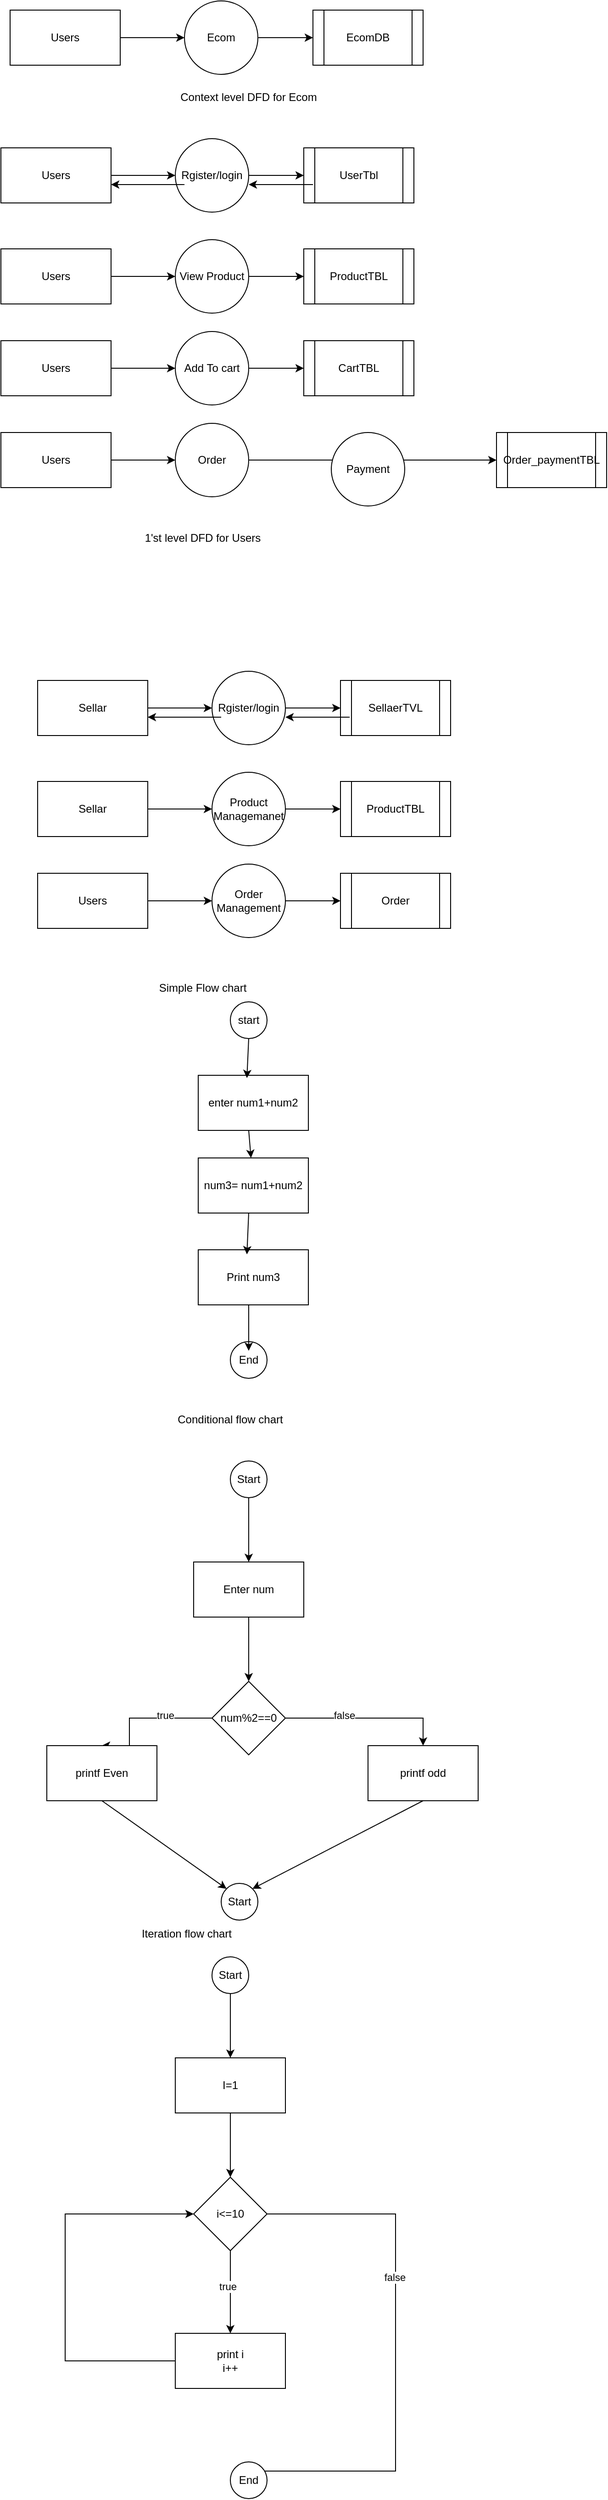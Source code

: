 <mxfile version="26.2.9">
  <diagram name="Page-1" id="RqYlMbVnJzcjmDwBGDS3">
    <mxGraphModel dx="874" dy="473" grid="1" gridSize="10" guides="1" tooltips="1" connect="1" arrows="1" fold="1" page="1" pageScale="1" pageWidth="850" pageHeight="1100" math="0" shadow="0">
      <root>
        <mxCell id="0" />
        <mxCell id="1" parent="0" />
        <mxCell id="WQ6BeDETgpPeZFBW_CiG-1" value="Users" style="rounded=0;whiteSpace=wrap;html=1;" vertex="1" parent="1">
          <mxGeometry x="100" y="40" width="120" height="60" as="geometry" />
        </mxCell>
        <mxCell id="WQ6BeDETgpPeZFBW_CiG-2" value="Ecom" style="ellipse;whiteSpace=wrap;html=1;aspect=fixed;" vertex="1" parent="1">
          <mxGeometry x="290" y="30" width="80" height="80" as="geometry" />
        </mxCell>
        <mxCell id="WQ6BeDETgpPeZFBW_CiG-3" value="EcomDB" style="shape=process;whiteSpace=wrap;html=1;backgroundOutline=1;" vertex="1" parent="1">
          <mxGeometry x="430" y="40" width="120" height="60" as="geometry" />
        </mxCell>
        <mxCell id="WQ6BeDETgpPeZFBW_CiG-4" value="" style="endArrow=classic;html=1;rounded=0;entryX=0;entryY=0.5;entryDx=0;entryDy=0;" edge="1" parent="1" target="WQ6BeDETgpPeZFBW_CiG-2">
          <mxGeometry width="50" height="50" relative="1" as="geometry">
            <mxPoint x="220" y="70" as="sourcePoint" />
            <mxPoint x="270" y="20" as="targetPoint" />
          </mxGeometry>
        </mxCell>
        <mxCell id="WQ6BeDETgpPeZFBW_CiG-5" value="" style="endArrow=classic;html=1;rounded=0;entryX=0;entryY=0.5;entryDx=0;entryDy=0;" edge="1" parent="1" target="WQ6BeDETgpPeZFBW_CiG-3">
          <mxGeometry width="50" height="50" relative="1" as="geometry">
            <mxPoint x="370" y="70" as="sourcePoint" />
            <mxPoint x="420" y="20" as="targetPoint" />
          </mxGeometry>
        </mxCell>
        <mxCell id="WQ6BeDETgpPeZFBW_CiG-6" value="Context level DFD for Ecom" style="text;html=1;align=center;verticalAlign=middle;whiteSpace=wrap;rounded=0;" vertex="1" parent="1">
          <mxGeometry x="210" y="120" width="300" height="30" as="geometry" />
        </mxCell>
        <mxCell id="WQ6BeDETgpPeZFBW_CiG-8" value="Users" style="rounded=0;whiteSpace=wrap;html=1;" vertex="1" parent="1">
          <mxGeometry x="90" y="190" width="120" height="60" as="geometry" />
        </mxCell>
        <mxCell id="WQ6BeDETgpPeZFBW_CiG-9" value="Rgister/login" style="ellipse;whiteSpace=wrap;html=1;aspect=fixed;" vertex="1" parent="1">
          <mxGeometry x="280" y="180" width="80" height="80" as="geometry" />
        </mxCell>
        <mxCell id="WQ6BeDETgpPeZFBW_CiG-10" value="UserTbl" style="shape=process;whiteSpace=wrap;html=1;backgroundOutline=1;" vertex="1" parent="1">
          <mxGeometry x="420" y="190" width="120" height="60" as="geometry" />
        </mxCell>
        <mxCell id="WQ6BeDETgpPeZFBW_CiG-11" value="" style="endArrow=classic;html=1;rounded=0;entryX=0;entryY=0.5;entryDx=0;entryDy=0;" edge="1" parent="1" target="WQ6BeDETgpPeZFBW_CiG-9">
          <mxGeometry width="50" height="50" relative="1" as="geometry">
            <mxPoint x="210" y="220" as="sourcePoint" />
            <mxPoint x="260" y="170" as="targetPoint" />
          </mxGeometry>
        </mxCell>
        <mxCell id="WQ6BeDETgpPeZFBW_CiG-12" value="" style="endArrow=classic;html=1;rounded=0;entryX=0;entryY=0.5;entryDx=0;entryDy=0;" edge="1" parent="1" target="WQ6BeDETgpPeZFBW_CiG-10">
          <mxGeometry width="50" height="50" relative="1" as="geometry">
            <mxPoint x="360" y="220" as="sourcePoint" />
            <mxPoint x="410" y="170" as="targetPoint" />
          </mxGeometry>
        </mxCell>
        <mxCell id="WQ6BeDETgpPeZFBW_CiG-13" value="Users" style="rounded=0;whiteSpace=wrap;html=1;" vertex="1" parent="1">
          <mxGeometry x="90" y="300" width="120" height="60" as="geometry" />
        </mxCell>
        <mxCell id="WQ6BeDETgpPeZFBW_CiG-14" value="View Product" style="ellipse;whiteSpace=wrap;html=1;aspect=fixed;" vertex="1" parent="1">
          <mxGeometry x="280" y="290" width="80" height="80" as="geometry" />
        </mxCell>
        <mxCell id="WQ6BeDETgpPeZFBW_CiG-15" value="ProductTBL" style="shape=process;whiteSpace=wrap;html=1;backgroundOutline=1;" vertex="1" parent="1">
          <mxGeometry x="420" y="300" width="120" height="60" as="geometry" />
        </mxCell>
        <mxCell id="WQ6BeDETgpPeZFBW_CiG-16" value="" style="endArrow=classic;html=1;rounded=0;entryX=0;entryY=0.5;entryDx=0;entryDy=0;" edge="1" parent="1" target="WQ6BeDETgpPeZFBW_CiG-14">
          <mxGeometry width="50" height="50" relative="1" as="geometry">
            <mxPoint x="210" y="330" as="sourcePoint" />
            <mxPoint x="260" y="280" as="targetPoint" />
          </mxGeometry>
        </mxCell>
        <mxCell id="WQ6BeDETgpPeZFBW_CiG-17" value="" style="endArrow=classic;html=1;rounded=0;entryX=0;entryY=0.5;entryDx=0;entryDy=0;" edge="1" parent="1" target="WQ6BeDETgpPeZFBW_CiG-15">
          <mxGeometry width="50" height="50" relative="1" as="geometry">
            <mxPoint x="360" y="330" as="sourcePoint" />
            <mxPoint x="410" y="280" as="targetPoint" />
          </mxGeometry>
        </mxCell>
        <mxCell id="WQ6BeDETgpPeZFBW_CiG-18" value="Users" style="rounded=0;whiteSpace=wrap;html=1;" vertex="1" parent="1">
          <mxGeometry x="90" y="400" width="120" height="60" as="geometry" />
        </mxCell>
        <mxCell id="WQ6BeDETgpPeZFBW_CiG-19" value="Add To cart" style="ellipse;whiteSpace=wrap;html=1;aspect=fixed;" vertex="1" parent="1">
          <mxGeometry x="280" y="390" width="80" height="80" as="geometry" />
        </mxCell>
        <mxCell id="WQ6BeDETgpPeZFBW_CiG-20" value="CartTBL" style="shape=process;whiteSpace=wrap;html=1;backgroundOutline=1;" vertex="1" parent="1">
          <mxGeometry x="420" y="400" width="120" height="60" as="geometry" />
        </mxCell>
        <mxCell id="WQ6BeDETgpPeZFBW_CiG-21" value="" style="endArrow=classic;html=1;rounded=0;entryX=0;entryY=0.5;entryDx=0;entryDy=0;" edge="1" parent="1" target="WQ6BeDETgpPeZFBW_CiG-19">
          <mxGeometry width="50" height="50" relative="1" as="geometry">
            <mxPoint x="210" y="430" as="sourcePoint" />
            <mxPoint x="260" y="380" as="targetPoint" />
          </mxGeometry>
        </mxCell>
        <mxCell id="WQ6BeDETgpPeZFBW_CiG-22" value="" style="endArrow=classic;html=1;rounded=0;entryX=0;entryY=0.5;entryDx=0;entryDy=0;" edge="1" parent="1" target="WQ6BeDETgpPeZFBW_CiG-20">
          <mxGeometry width="50" height="50" relative="1" as="geometry">
            <mxPoint x="360" y="430" as="sourcePoint" />
            <mxPoint x="410" y="380" as="targetPoint" />
          </mxGeometry>
        </mxCell>
        <mxCell id="WQ6BeDETgpPeZFBW_CiG-28" value="Users" style="rounded=0;whiteSpace=wrap;html=1;" vertex="1" parent="1">
          <mxGeometry x="90" y="500" width="120" height="60" as="geometry" />
        </mxCell>
        <mxCell id="WQ6BeDETgpPeZFBW_CiG-29" value="Order" style="ellipse;whiteSpace=wrap;html=1;aspect=fixed;" vertex="1" parent="1">
          <mxGeometry x="280" y="490" width="80" height="80" as="geometry" />
        </mxCell>
        <mxCell id="WQ6BeDETgpPeZFBW_CiG-30" value="Order_paymentTBL" style="shape=process;whiteSpace=wrap;html=1;backgroundOutline=1;" vertex="1" parent="1">
          <mxGeometry x="630" y="500" width="120" height="60" as="geometry" />
        </mxCell>
        <mxCell id="WQ6BeDETgpPeZFBW_CiG-31" value="" style="endArrow=classic;html=1;rounded=0;entryX=0;entryY=0.5;entryDx=0;entryDy=0;" edge="1" parent="1" target="WQ6BeDETgpPeZFBW_CiG-29">
          <mxGeometry width="50" height="50" relative="1" as="geometry">
            <mxPoint x="210" y="530" as="sourcePoint" />
            <mxPoint x="260" y="480" as="targetPoint" />
          </mxGeometry>
        </mxCell>
        <mxCell id="WQ6BeDETgpPeZFBW_CiG-32" value="" style="endArrow=classic;html=1;rounded=0;entryX=0;entryY=0.5;entryDx=0;entryDy=0;" edge="1" parent="1" target="WQ6BeDETgpPeZFBW_CiG-30">
          <mxGeometry width="50" height="50" relative="1" as="geometry">
            <mxPoint x="360" y="530" as="sourcePoint" />
            <mxPoint x="410" y="480" as="targetPoint" />
          </mxGeometry>
        </mxCell>
        <mxCell id="WQ6BeDETgpPeZFBW_CiG-33" value="" style="endArrow=classic;html=1;rounded=0;" edge="1" parent="1">
          <mxGeometry width="50" height="50" relative="1" as="geometry">
            <mxPoint x="430" y="230" as="sourcePoint" />
            <mxPoint x="360" y="230" as="targetPoint" />
          </mxGeometry>
        </mxCell>
        <mxCell id="WQ6BeDETgpPeZFBW_CiG-34" value="" style="endArrow=classic;html=1;rounded=0;exitX=0.125;exitY=0.625;exitDx=0;exitDy=0;exitPerimeter=0;" edge="1" parent="1" source="WQ6BeDETgpPeZFBW_CiG-9">
          <mxGeometry width="50" height="50" relative="1" as="geometry">
            <mxPoint x="160" y="280" as="sourcePoint" />
            <mxPoint x="210" y="230" as="targetPoint" />
          </mxGeometry>
        </mxCell>
        <mxCell id="WQ6BeDETgpPeZFBW_CiG-35" value="Payment" style="ellipse;whiteSpace=wrap;html=1;aspect=fixed;" vertex="1" parent="1">
          <mxGeometry x="450" y="500" width="80" height="80" as="geometry" />
        </mxCell>
        <mxCell id="WQ6BeDETgpPeZFBW_CiG-37" value="1&#39;st level DFD for Users" style="text;html=1;align=center;verticalAlign=middle;whiteSpace=wrap;rounded=0;" vertex="1" parent="1">
          <mxGeometry x="160" y="600" width="300" height="30" as="geometry" />
        </mxCell>
        <mxCell id="WQ6BeDETgpPeZFBW_CiG-38" value="Sellar" style="rounded=0;whiteSpace=wrap;html=1;" vertex="1" parent="1">
          <mxGeometry x="130" y="770" width="120" height="60" as="geometry" />
        </mxCell>
        <mxCell id="WQ6BeDETgpPeZFBW_CiG-39" value="Rgister/login" style="ellipse;whiteSpace=wrap;html=1;aspect=fixed;" vertex="1" parent="1">
          <mxGeometry x="320" y="760" width="80" height="80" as="geometry" />
        </mxCell>
        <mxCell id="WQ6BeDETgpPeZFBW_CiG-40" value="SellaerTVL" style="shape=process;whiteSpace=wrap;html=1;backgroundOutline=1;" vertex="1" parent="1">
          <mxGeometry x="460" y="770" width="120" height="60" as="geometry" />
        </mxCell>
        <mxCell id="WQ6BeDETgpPeZFBW_CiG-41" value="" style="endArrow=classic;html=1;rounded=0;entryX=0;entryY=0.5;entryDx=0;entryDy=0;" edge="1" parent="1" target="WQ6BeDETgpPeZFBW_CiG-39">
          <mxGeometry width="50" height="50" relative="1" as="geometry">
            <mxPoint x="250" y="800" as="sourcePoint" />
            <mxPoint x="300" y="750" as="targetPoint" />
          </mxGeometry>
        </mxCell>
        <mxCell id="WQ6BeDETgpPeZFBW_CiG-42" value="" style="endArrow=classic;html=1;rounded=0;entryX=0;entryY=0.5;entryDx=0;entryDy=0;" edge="1" parent="1" target="WQ6BeDETgpPeZFBW_CiG-40">
          <mxGeometry width="50" height="50" relative="1" as="geometry">
            <mxPoint x="400" y="800" as="sourcePoint" />
            <mxPoint x="450" y="750" as="targetPoint" />
          </mxGeometry>
        </mxCell>
        <mxCell id="WQ6BeDETgpPeZFBW_CiG-43" value="Sellar" style="rounded=0;whiteSpace=wrap;html=1;" vertex="1" parent="1">
          <mxGeometry x="130" y="880" width="120" height="60" as="geometry" />
        </mxCell>
        <mxCell id="WQ6BeDETgpPeZFBW_CiG-44" value="Product Managemanet" style="ellipse;whiteSpace=wrap;html=1;aspect=fixed;" vertex="1" parent="1">
          <mxGeometry x="320" y="870" width="80" height="80" as="geometry" />
        </mxCell>
        <mxCell id="WQ6BeDETgpPeZFBW_CiG-45" value="ProductTBL" style="shape=process;whiteSpace=wrap;html=1;backgroundOutline=1;" vertex="1" parent="1">
          <mxGeometry x="460" y="880" width="120" height="60" as="geometry" />
        </mxCell>
        <mxCell id="WQ6BeDETgpPeZFBW_CiG-46" value="" style="endArrow=classic;html=1;rounded=0;entryX=0;entryY=0.5;entryDx=0;entryDy=0;" edge="1" parent="1" target="WQ6BeDETgpPeZFBW_CiG-44">
          <mxGeometry width="50" height="50" relative="1" as="geometry">
            <mxPoint x="250" y="910" as="sourcePoint" />
            <mxPoint x="300" y="860" as="targetPoint" />
          </mxGeometry>
        </mxCell>
        <mxCell id="WQ6BeDETgpPeZFBW_CiG-47" value="" style="endArrow=classic;html=1;rounded=0;entryX=0;entryY=0.5;entryDx=0;entryDy=0;" edge="1" parent="1" target="WQ6BeDETgpPeZFBW_CiG-45">
          <mxGeometry width="50" height="50" relative="1" as="geometry">
            <mxPoint x="400" y="910" as="sourcePoint" />
            <mxPoint x="450" y="860" as="targetPoint" />
          </mxGeometry>
        </mxCell>
        <mxCell id="WQ6BeDETgpPeZFBW_CiG-48" value="Users" style="rounded=0;whiteSpace=wrap;html=1;" vertex="1" parent="1">
          <mxGeometry x="130" y="980" width="120" height="60" as="geometry" />
        </mxCell>
        <mxCell id="WQ6BeDETgpPeZFBW_CiG-49" value="Order Management" style="ellipse;whiteSpace=wrap;html=1;aspect=fixed;" vertex="1" parent="1">
          <mxGeometry x="320" y="970" width="80" height="80" as="geometry" />
        </mxCell>
        <mxCell id="WQ6BeDETgpPeZFBW_CiG-50" value="Order" style="shape=process;whiteSpace=wrap;html=1;backgroundOutline=1;" vertex="1" parent="1">
          <mxGeometry x="460" y="980" width="120" height="60" as="geometry" />
        </mxCell>
        <mxCell id="WQ6BeDETgpPeZFBW_CiG-51" value="" style="endArrow=classic;html=1;rounded=0;entryX=0;entryY=0.5;entryDx=0;entryDy=0;" edge="1" parent="1" target="WQ6BeDETgpPeZFBW_CiG-49">
          <mxGeometry width="50" height="50" relative="1" as="geometry">
            <mxPoint x="250" y="1010" as="sourcePoint" />
            <mxPoint x="300" y="960" as="targetPoint" />
          </mxGeometry>
        </mxCell>
        <mxCell id="WQ6BeDETgpPeZFBW_CiG-52" value="" style="endArrow=classic;html=1;rounded=0;entryX=0;entryY=0.5;entryDx=0;entryDy=0;" edge="1" parent="1" target="WQ6BeDETgpPeZFBW_CiG-50">
          <mxGeometry width="50" height="50" relative="1" as="geometry">
            <mxPoint x="400" y="1010" as="sourcePoint" />
            <mxPoint x="450" y="960" as="targetPoint" />
          </mxGeometry>
        </mxCell>
        <mxCell id="WQ6BeDETgpPeZFBW_CiG-57" value="" style="endArrow=classic;html=1;rounded=0;" edge="1" parent="1">
          <mxGeometry width="50" height="50" relative="1" as="geometry">
            <mxPoint x="470" y="810" as="sourcePoint" />
            <mxPoint x="400" y="810" as="targetPoint" />
          </mxGeometry>
        </mxCell>
        <mxCell id="WQ6BeDETgpPeZFBW_CiG-58" value="" style="endArrow=classic;html=1;rounded=0;exitX=0.125;exitY=0.625;exitDx=0;exitDy=0;exitPerimeter=0;" edge="1" parent="1" source="WQ6BeDETgpPeZFBW_CiG-39">
          <mxGeometry width="50" height="50" relative="1" as="geometry">
            <mxPoint x="200" y="860" as="sourcePoint" />
            <mxPoint x="250" y="810" as="targetPoint" />
          </mxGeometry>
        </mxCell>
        <mxCell id="WQ6BeDETgpPeZFBW_CiG-59" value="Simple Flow chart" style="text;html=1;align=center;verticalAlign=middle;whiteSpace=wrap;rounded=0;" vertex="1" parent="1">
          <mxGeometry x="100" y="1090" width="420" height="30" as="geometry" />
        </mxCell>
        <mxCell id="WQ6BeDETgpPeZFBW_CiG-60" value="start" style="ellipse;whiteSpace=wrap;html=1;aspect=fixed;" vertex="1" parent="1">
          <mxGeometry x="340" y="1120" width="40" height="40" as="geometry" />
        </mxCell>
        <mxCell id="WQ6BeDETgpPeZFBW_CiG-61" value="enter num1+num2" style="rounded=0;whiteSpace=wrap;html=1;" vertex="1" parent="1">
          <mxGeometry x="305" y="1200" width="120" height="60" as="geometry" />
        </mxCell>
        <mxCell id="WQ6BeDETgpPeZFBW_CiG-62" value="num3= num1+num2" style="rounded=0;whiteSpace=wrap;html=1;" vertex="1" parent="1">
          <mxGeometry x="305" y="1290" width="120" height="60" as="geometry" />
        </mxCell>
        <mxCell id="WQ6BeDETgpPeZFBW_CiG-63" value="Print num3" style="rounded=0;whiteSpace=wrap;html=1;" vertex="1" parent="1">
          <mxGeometry x="305" y="1390" width="120" height="60" as="geometry" />
        </mxCell>
        <mxCell id="WQ6BeDETgpPeZFBW_CiG-64" value="End" style="ellipse;whiteSpace=wrap;html=1;aspect=fixed;" vertex="1" parent="1">
          <mxGeometry x="340" y="1490" width="40" height="40" as="geometry" />
        </mxCell>
        <mxCell id="WQ6BeDETgpPeZFBW_CiG-65" value="" style="endArrow=classic;html=1;rounded=0;entryX=0.442;entryY=0.05;entryDx=0;entryDy=0;entryPerimeter=0;" edge="1" parent="1" target="WQ6BeDETgpPeZFBW_CiG-61">
          <mxGeometry width="50" height="50" relative="1" as="geometry">
            <mxPoint x="360" y="1160" as="sourcePoint" />
            <mxPoint x="410" y="1110" as="targetPoint" />
          </mxGeometry>
        </mxCell>
        <mxCell id="WQ6BeDETgpPeZFBW_CiG-67" value="" style="endArrow=classic;html=1;rounded=0;" edge="1" parent="1" target="WQ6BeDETgpPeZFBW_CiG-62">
          <mxGeometry width="50" height="50" relative="1" as="geometry">
            <mxPoint x="360" y="1260" as="sourcePoint" />
            <mxPoint x="410" y="1210" as="targetPoint" />
          </mxGeometry>
        </mxCell>
        <mxCell id="WQ6BeDETgpPeZFBW_CiG-68" value="" style="endArrow=classic;html=1;rounded=0;entryX=0.442;entryY=0.083;entryDx=0;entryDy=0;entryPerimeter=0;" edge="1" parent="1" target="WQ6BeDETgpPeZFBW_CiG-63">
          <mxGeometry width="50" height="50" relative="1" as="geometry">
            <mxPoint x="360" y="1350" as="sourcePoint" />
            <mxPoint x="410" y="1300" as="targetPoint" />
          </mxGeometry>
        </mxCell>
        <mxCell id="WQ6BeDETgpPeZFBW_CiG-69" value="" style="endArrow=classic;html=1;rounded=0;" edge="1" parent="1">
          <mxGeometry width="50" height="50" relative="1" as="geometry">
            <mxPoint x="360" y="1450" as="sourcePoint" />
            <mxPoint x="360" y="1500" as="targetPoint" />
          </mxGeometry>
        </mxCell>
        <mxCell id="WQ6BeDETgpPeZFBW_CiG-70" value="Conditional flow chart" style="text;html=1;align=center;verticalAlign=middle;whiteSpace=wrap;rounded=0;" vertex="1" parent="1">
          <mxGeometry x="170" y="1560" width="340" height="30" as="geometry" />
        </mxCell>
        <mxCell id="WQ6BeDETgpPeZFBW_CiG-73" value="" style="edgeStyle=orthogonalEdgeStyle;rounded=0;orthogonalLoop=1;jettySize=auto;html=1;" edge="1" parent="1" source="WQ6BeDETgpPeZFBW_CiG-71" target="WQ6BeDETgpPeZFBW_CiG-72">
          <mxGeometry relative="1" as="geometry" />
        </mxCell>
        <mxCell id="WQ6BeDETgpPeZFBW_CiG-71" value="Start" style="ellipse;whiteSpace=wrap;html=1;aspect=fixed;" vertex="1" parent="1">
          <mxGeometry x="340" y="1620" width="40" height="40" as="geometry" />
        </mxCell>
        <mxCell id="WQ6BeDETgpPeZFBW_CiG-75" value="" style="edgeStyle=orthogonalEdgeStyle;rounded=0;orthogonalLoop=1;jettySize=auto;html=1;" edge="1" parent="1" source="WQ6BeDETgpPeZFBW_CiG-72" target="WQ6BeDETgpPeZFBW_CiG-74">
          <mxGeometry relative="1" as="geometry" />
        </mxCell>
        <mxCell id="WQ6BeDETgpPeZFBW_CiG-72" value="Enter num" style="whiteSpace=wrap;html=1;" vertex="1" parent="1">
          <mxGeometry x="300" y="1730" width="120" height="60" as="geometry" />
        </mxCell>
        <mxCell id="WQ6BeDETgpPeZFBW_CiG-77" value="" style="edgeStyle=orthogonalEdgeStyle;rounded=0;orthogonalLoop=1;jettySize=auto;html=1;exitX=0;exitY=0.5;exitDx=0;exitDy=0;" edge="1" parent="1" source="WQ6BeDETgpPeZFBW_CiG-74">
          <mxGeometry relative="1" as="geometry">
            <mxPoint x="260" y="1870" as="sourcePoint" />
            <mxPoint x="200" y="1930" as="targetPoint" />
            <Array as="points">
              <mxPoint x="230" y="1900" />
              <mxPoint x="230" y="1930" />
            </Array>
          </mxGeometry>
        </mxCell>
        <mxCell id="WQ6BeDETgpPeZFBW_CiG-82" value="true" style="edgeLabel;html=1;align=center;verticalAlign=middle;resizable=0;points=[];" vertex="1" connectable="0" parent="WQ6BeDETgpPeZFBW_CiG-77">
          <mxGeometry x="-0.32" y="-3" relative="1" as="geometry">
            <mxPoint as="offset" />
          </mxGeometry>
        </mxCell>
        <mxCell id="WQ6BeDETgpPeZFBW_CiG-79" value="" style="edgeStyle=orthogonalEdgeStyle;rounded=0;orthogonalLoop=1;jettySize=auto;html=1;" edge="1" parent="1" source="WQ6BeDETgpPeZFBW_CiG-74" target="WQ6BeDETgpPeZFBW_CiG-78">
          <mxGeometry relative="1" as="geometry">
            <Array as="points">
              <mxPoint x="550" y="1900" />
            </Array>
          </mxGeometry>
        </mxCell>
        <mxCell id="WQ6BeDETgpPeZFBW_CiG-83" value="false" style="edgeLabel;html=1;align=center;verticalAlign=middle;resizable=0;points=[];" vertex="1" connectable="0" parent="WQ6BeDETgpPeZFBW_CiG-79">
          <mxGeometry x="-0.289" y="3" relative="1" as="geometry">
            <mxPoint as="offset" />
          </mxGeometry>
        </mxCell>
        <mxCell id="WQ6BeDETgpPeZFBW_CiG-74" value="num%2==0" style="rhombus;whiteSpace=wrap;html=1;" vertex="1" parent="1">
          <mxGeometry x="320" y="1860" width="80" height="80" as="geometry" />
        </mxCell>
        <mxCell id="WQ6BeDETgpPeZFBW_CiG-76" value="printf Even" style="whiteSpace=wrap;html=1;" vertex="1" parent="1">
          <mxGeometry x="140" y="1930" width="120" height="60" as="geometry" />
        </mxCell>
        <mxCell id="WQ6BeDETgpPeZFBW_CiG-78" value="printf odd" style="whiteSpace=wrap;html=1;" vertex="1" parent="1">
          <mxGeometry x="490" y="1930" width="120" height="60" as="geometry" />
        </mxCell>
        <mxCell id="WQ6BeDETgpPeZFBW_CiG-84" value="" style="endArrow=classic;html=1;rounded=0;entryX=0;entryY=0;entryDx=0;entryDy=0;" edge="1" parent="1" target="WQ6BeDETgpPeZFBW_CiG-87">
          <mxGeometry width="50" height="50" relative="1" as="geometry">
            <mxPoint x="200" y="1990" as="sourcePoint" />
            <mxPoint x="317.04" y="2124" as="targetPoint" />
          </mxGeometry>
        </mxCell>
        <mxCell id="WQ6BeDETgpPeZFBW_CiG-85" value="" style="endArrow=classic;html=1;rounded=0;entryX=1;entryY=0;entryDx=0;entryDy=0;" edge="1" parent="1" target="WQ6BeDETgpPeZFBW_CiG-87">
          <mxGeometry width="50" height="50" relative="1" as="geometry">
            <mxPoint x="550" y="1990" as="sourcePoint" />
            <mxPoint x="388.284" y="2101.716" as="targetPoint" />
          </mxGeometry>
        </mxCell>
        <mxCell id="WQ6BeDETgpPeZFBW_CiG-87" value="Start" style="ellipse;whiteSpace=wrap;html=1;aspect=fixed;" vertex="1" parent="1">
          <mxGeometry x="330" y="2080" width="40" height="40" as="geometry" />
        </mxCell>
        <mxCell id="WQ6BeDETgpPeZFBW_CiG-88" value="Iteration flow chart" style="text;html=1;align=center;verticalAlign=middle;whiteSpace=wrap;rounded=0;" vertex="1" parent="1">
          <mxGeometry x="140" y="2120" width="305" height="30" as="geometry" />
        </mxCell>
        <mxCell id="WQ6BeDETgpPeZFBW_CiG-92" value="" style="edgeStyle=orthogonalEdgeStyle;rounded=0;orthogonalLoop=1;jettySize=auto;html=1;" edge="1" parent="1" source="WQ6BeDETgpPeZFBW_CiG-90" target="WQ6BeDETgpPeZFBW_CiG-91">
          <mxGeometry relative="1" as="geometry" />
        </mxCell>
        <mxCell id="WQ6BeDETgpPeZFBW_CiG-90" value="Start" style="ellipse;whiteSpace=wrap;html=1;aspect=fixed;" vertex="1" parent="1">
          <mxGeometry x="320" y="2160" width="40" height="40" as="geometry" />
        </mxCell>
        <mxCell id="WQ6BeDETgpPeZFBW_CiG-94" value="" style="edgeStyle=orthogonalEdgeStyle;rounded=0;orthogonalLoop=1;jettySize=auto;html=1;" edge="1" parent="1" source="WQ6BeDETgpPeZFBW_CiG-91" target="WQ6BeDETgpPeZFBW_CiG-93">
          <mxGeometry relative="1" as="geometry" />
        </mxCell>
        <mxCell id="WQ6BeDETgpPeZFBW_CiG-91" value="I=1" style="whiteSpace=wrap;html=1;" vertex="1" parent="1">
          <mxGeometry x="280" y="2270" width="120" height="60" as="geometry" />
        </mxCell>
        <mxCell id="WQ6BeDETgpPeZFBW_CiG-98" value="" style="edgeStyle=orthogonalEdgeStyle;rounded=0;orthogonalLoop=1;jettySize=auto;html=1;" edge="1" parent="1" source="WQ6BeDETgpPeZFBW_CiG-93" target="WQ6BeDETgpPeZFBW_CiG-97">
          <mxGeometry relative="1" as="geometry" />
        </mxCell>
        <mxCell id="WQ6BeDETgpPeZFBW_CiG-99" value="true" style="edgeLabel;html=1;align=center;verticalAlign=middle;resizable=0;points=[];" vertex="1" connectable="0" parent="WQ6BeDETgpPeZFBW_CiG-98">
          <mxGeometry x="-0.133" y="-3" relative="1" as="geometry">
            <mxPoint as="offset" />
          </mxGeometry>
        </mxCell>
        <mxCell id="WQ6BeDETgpPeZFBW_CiG-93" value="i&amp;lt;=10" style="rhombus;whiteSpace=wrap;html=1;" vertex="1" parent="1">
          <mxGeometry x="300" y="2400" width="80" height="80" as="geometry" />
        </mxCell>
        <mxCell id="WQ6BeDETgpPeZFBW_CiG-97" value="print i&lt;div&gt;i++&lt;/div&gt;" style="whiteSpace=wrap;html=1;" vertex="1" parent="1">
          <mxGeometry x="280" y="2570" width="120" height="60" as="geometry" />
        </mxCell>
        <mxCell id="WQ6BeDETgpPeZFBW_CiG-100" value="" style="endArrow=classic;html=1;rounded=0;entryX=0;entryY=0.5;entryDx=0;entryDy=0;exitX=0;exitY=0.5;exitDx=0;exitDy=0;" edge="1" parent="1" source="WQ6BeDETgpPeZFBW_CiG-97" target="WQ6BeDETgpPeZFBW_CiG-93">
          <mxGeometry width="50" height="50" relative="1" as="geometry">
            <mxPoint x="260" y="2490" as="sourcePoint" />
            <mxPoint x="310" y="2440" as="targetPoint" />
            <Array as="points">
              <mxPoint x="160" y="2600" />
              <mxPoint x="160" y="2440" />
            </Array>
          </mxGeometry>
        </mxCell>
        <mxCell id="WQ6BeDETgpPeZFBW_CiG-101" value="" style="endArrow=classic;html=1;rounded=0;" edge="1" parent="1">
          <mxGeometry width="50" height="50" relative="1" as="geometry">
            <mxPoint x="380" y="2440" as="sourcePoint" />
            <mxPoint x="350" y="2720" as="targetPoint" />
            <Array as="points">
              <mxPoint x="520" y="2440" />
              <mxPoint x="520" y="2720" />
            </Array>
          </mxGeometry>
        </mxCell>
        <mxCell id="WQ6BeDETgpPeZFBW_CiG-103" value="false" style="edgeLabel;html=1;align=center;verticalAlign=middle;resizable=0;points=[];" vertex="1" connectable="0" parent="WQ6BeDETgpPeZFBW_CiG-101">
          <mxGeometry x="-0.291" y="-1" relative="1" as="geometry">
            <mxPoint as="offset" />
          </mxGeometry>
        </mxCell>
        <mxCell id="WQ6BeDETgpPeZFBW_CiG-102" value="End" style="ellipse;whiteSpace=wrap;html=1;aspect=fixed;" vertex="1" parent="1">
          <mxGeometry x="340" y="2710" width="40" height="40" as="geometry" />
        </mxCell>
      </root>
    </mxGraphModel>
  </diagram>
</mxfile>
